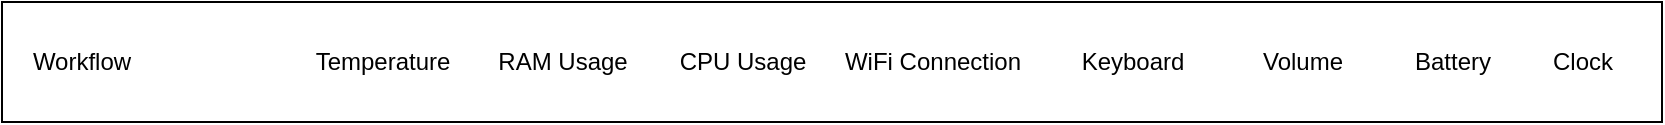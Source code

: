 <mxfile version="13.0.3" type="device"><diagram id="1kmCIGGgrQNcOxuOtaL1" name="Page-1"><mxGraphModel dx="1185" dy="733" grid="1" gridSize="10" guides="1" tooltips="1" connect="1" arrows="1" fold="1" page="1" pageScale="1" pageWidth="850" pageHeight="1100" math="0" shadow="0"><root><mxCell id="0"/><mxCell id="1" parent="0"/><mxCell id="EQhA-d5VXfh5jJ9WJzYJ-1" value="" style="rounded=0;whiteSpace=wrap;html=1;" vertex="1" parent="1"><mxGeometry x="10" y="120" width="830" height="60" as="geometry"/></mxCell><mxCell id="EQhA-d5VXfh5jJ9WJzYJ-2" value="Workflow" style="text;html=1;strokeColor=none;fillColor=none;align=center;verticalAlign=middle;whiteSpace=wrap;rounded=0;" vertex="1" parent="1"><mxGeometry x="30" y="140" width="40" height="20" as="geometry"/></mxCell><mxCell id="EQhA-d5VXfh5jJ9WJzYJ-3" value="Temperature" style="text;html=1;align=center;verticalAlign=middle;resizable=0;points=[];autosize=1;" vertex="1" parent="1"><mxGeometry x="160" y="140" width="80" height="20" as="geometry"/></mxCell><mxCell id="EQhA-d5VXfh5jJ9WJzYJ-4" value="RAM Usage" style="text;html=1;align=center;verticalAlign=middle;resizable=0;points=[];autosize=1;" vertex="1" parent="1"><mxGeometry x="250" y="140" width="80" height="20" as="geometry"/></mxCell><mxCell id="EQhA-d5VXfh5jJ9WJzYJ-5" value="CPU Usage" style="text;html=1;align=center;verticalAlign=middle;resizable=0;points=[];autosize=1;" vertex="1" parent="1"><mxGeometry x="340" y="140" width="80" height="20" as="geometry"/></mxCell><mxCell id="EQhA-d5VXfh5jJ9WJzYJ-6" value="WiFi Connection" style="text;html=1;align=center;verticalAlign=middle;resizable=0;points=[];autosize=1;" vertex="1" parent="1"><mxGeometry x="425" y="140" width="100" height="20" as="geometry"/></mxCell><mxCell id="EQhA-d5VXfh5jJ9WJzYJ-7" value="Keyboard" style="text;html=1;align=center;verticalAlign=middle;resizable=0;points=[];autosize=1;" vertex="1" parent="1"><mxGeometry x="540" y="140" width="70" height="20" as="geometry"/></mxCell><mxCell id="EQhA-d5VXfh5jJ9WJzYJ-8" value="Volume" style="text;html=1;align=center;verticalAlign=middle;resizable=0;points=[];autosize=1;" vertex="1" parent="1"><mxGeometry x="630" y="140" width="60" height="20" as="geometry"/></mxCell><mxCell id="EQhA-d5VXfh5jJ9WJzYJ-9" value="Battery" style="text;html=1;align=center;verticalAlign=middle;resizable=0;points=[];autosize=1;" vertex="1" parent="1"><mxGeometry x="710" y="140" width="50" height="20" as="geometry"/></mxCell><mxCell id="EQhA-d5VXfh5jJ9WJzYJ-10" value="Clock" style="text;html=1;align=center;verticalAlign=middle;resizable=0;points=[];autosize=1;" vertex="1" parent="1"><mxGeometry x="775" y="140" width="50" height="20" as="geometry"/></mxCell></root></mxGraphModel></diagram></mxfile>